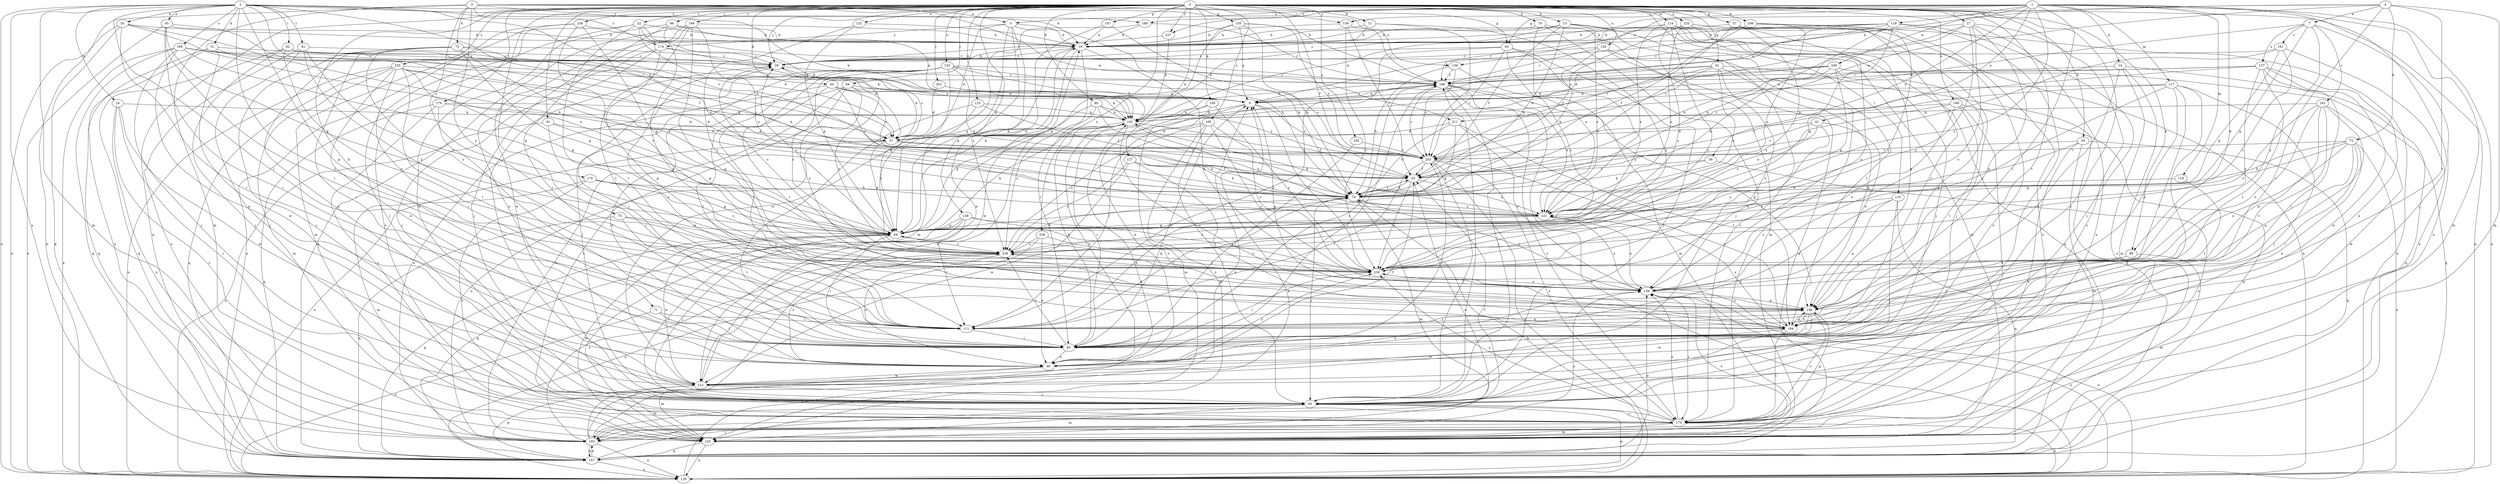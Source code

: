 strict digraph  {
0;
1;
2;
3;
4;
5;
7;
9;
11;
13;
14;
16;
18;
22;
27;
28;
29;
31;
35;
37;
39;
41;
45;
46;
55;
57;
61;
63;
64;
65;
70;
71;
72;
73;
74;
75;
80;
81;
82;
83;
84;
86;
91;
93;
98;
102;
110;
111;
114;
117;
118;
119;
120;
125;
126;
127;
129;
132;
133;
136;
137;
138;
139;
140;
147;
148;
155;
157;
159;
161;
163;
166;
168;
169;
170;
174;
175;
179;
184;
189;
192;
193;
195;
199;
201;
203;
206;
209;
211;
212;
220;
221;
227;
230;
234;
235;
238;
239;
0 -> 11  [label=b];
0 -> 13  [label=b];
0 -> 22  [label=c];
0 -> 27  [label=c];
0 -> 28  [label=c];
0 -> 29  [label=d];
0 -> 55  [label=f];
0 -> 57  [label=g];
0 -> 61  [label=g];
0 -> 65  [label=h];
0 -> 70  [label=h];
0 -> 71  [label=h];
0 -> 75  [label=i];
0 -> 80  [label=i];
0 -> 84  [label=j];
0 -> 86  [label=j];
0 -> 91  [label=j];
0 -> 93  [label=j];
0 -> 98  [label=k];
0 -> 110  [label=l];
0 -> 114  [label=m];
0 -> 125  [label=n];
0 -> 126  [label=n];
0 -> 127  [label=n];
0 -> 129  [label=n];
0 -> 132  [label=o];
0 -> 133  [label=o];
0 -> 139  [label=p];
0 -> 140  [label=p];
0 -> 147  [label=p];
0 -> 155  [label=q];
0 -> 157  [label=q];
0 -> 179  [label=t];
0 -> 184  [label=t];
0 -> 189  [label=u];
0 -> 192  [label=u];
0 -> 195  [label=v];
0 -> 199  [label=v];
0 -> 201  [label=v];
0 -> 206  [label=w];
0 -> 220  [label=x];
0 -> 227  [label=y];
0 -> 234  [label=z];
0 -> 235  [label=z];
0 -> 238  [label=z];
1 -> 5  [label=a];
1 -> 14  [label=b];
1 -> 39  [label=e];
1 -> 41  [label=e];
1 -> 63  [label=g];
1 -> 93  [label=j];
1 -> 98  [label=k];
1 -> 102  [label=k];
1 -> 111  [label=l];
1 -> 117  [label=m];
1 -> 118  [label=m];
1 -> 119  [label=m];
1 -> 120  [label=m];
1 -> 129  [label=n];
1 -> 159  [label=r];
1 -> 168  [label=s];
1 -> 209  [label=w];
1 -> 227  [label=y];
1 -> 239  [label=z];
2 -> 16  [label=b];
2 -> 18  [label=b];
2 -> 31  [label=d];
2 -> 35  [label=d];
2 -> 37  [label=d];
2 -> 45  [label=e];
2 -> 81  [label=i];
2 -> 82  [label=i];
2 -> 111  [label=l];
2 -> 120  [label=m];
2 -> 129  [label=n];
2 -> 136  [label=o];
2 -> 148  [label=p];
2 -> 168  [label=s];
2 -> 169  [label=s];
2 -> 184  [label=t];
2 -> 193  [label=u];
2 -> 203  [label=v];
2 -> 221  [label=x];
3 -> 5  [label=a];
3 -> 63  [label=g];
3 -> 72  [label=h];
3 -> 102  [label=k];
3 -> 120  [label=m];
3 -> 129  [label=n];
3 -> 159  [label=r];
3 -> 170  [label=s];
3 -> 174  [label=s];
3 -> 211  [label=w];
3 -> 230  [label=y];
4 -> 7  [label=a];
4 -> 9  [label=a];
4 -> 73  [label=h];
4 -> 83  [label=i];
4 -> 120  [label=m];
4 -> 136  [label=o];
4 -> 184  [label=t];
4 -> 211  [label=w];
5 -> 18  [label=b];
5 -> 37  [label=d];
5 -> 64  [label=g];
5 -> 74  [label=h];
5 -> 120  [label=m];
5 -> 174  [label=s];
5 -> 212  [label=w];
7 -> 64  [label=g];
7 -> 102  [label=k];
7 -> 137  [label=o];
7 -> 161  [label=r];
7 -> 163  [label=r];
7 -> 193  [label=u];
7 -> 230  [label=y];
9 -> 102  [label=k];
9 -> 111  [label=l];
9 -> 166  [label=r];
9 -> 203  [label=v];
9 -> 230  [label=y];
11 -> 18  [label=b];
11 -> 28  [label=c];
11 -> 203  [label=v];
11 -> 230  [label=y];
13 -> 18  [label=b];
13 -> 55  [label=f];
13 -> 74  [label=h];
13 -> 102  [label=k];
13 -> 175  [label=s];
13 -> 184  [label=t];
13 -> 221  [label=x];
14 -> 83  [label=i];
14 -> 120  [label=m];
14 -> 157  [label=q];
14 -> 166  [label=r];
14 -> 193  [label=u];
16 -> 93  [label=j];
16 -> 102  [label=k];
16 -> 175  [label=s];
16 -> 193  [label=u];
16 -> 212  [label=w];
18 -> 28  [label=c];
18 -> 64  [label=g];
18 -> 83  [label=i];
18 -> 138  [label=o];
18 -> 212  [label=w];
22 -> 18  [label=b];
22 -> 37  [label=d];
22 -> 93  [label=j];
22 -> 102  [label=k];
22 -> 120  [label=m];
22 -> 166  [label=r];
22 -> 184  [label=t];
27 -> 18  [label=b];
27 -> 74  [label=h];
27 -> 138  [label=o];
27 -> 148  [label=p];
27 -> 175  [label=s];
27 -> 193  [label=u];
27 -> 203  [label=v];
27 -> 230  [label=y];
28 -> 18  [label=b];
28 -> 37  [label=d];
28 -> 166  [label=r];
29 -> 120  [label=m];
29 -> 157  [label=q];
29 -> 175  [label=s];
29 -> 203  [label=v];
29 -> 230  [label=y];
31 -> 28  [label=c];
31 -> 74  [label=h];
31 -> 157  [label=q];
31 -> 193  [label=u];
31 -> 212  [label=w];
35 -> 18  [label=b];
35 -> 74  [label=h];
35 -> 83  [label=i];
35 -> 129  [label=n];
35 -> 157  [label=q];
35 -> 221  [label=x];
37 -> 28  [label=c];
37 -> 64  [label=g];
37 -> 74  [label=h];
37 -> 102  [label=k];
37 -> 129  [label=n];
37 -> 193  [label=u];
37 -> 203  [label=v];
39 -> 55  [label=f];
39 -> 74  [label=h];
39 -> 175  [label=s];
41 -> 37  [label=d];
41 -> 138  [label=o];
41 -> 203  [label=v];
41 -> 221  [label=x];
41 -> 230  [label=y];
45 -> 18  [label=b];
45 -> 55  [label=f];
45 -> 64  [label=g];
45 -> 83  [label=i];
45 -> 111  [label=l];
45 -> 129  [label=n];
46 -> 55  [label=f];
46 -> 120  [label=m];
46 -> 166  [label=r];
46 -> 203  [label=v];
46 -> 212  [label=w];
46 -> 230  [label=y];
46 -> 239  [label=z];
55 -> 74  [label=h];
55 -> 193  [label=u];
55 -> 221  [label=x];
55 -> 230  [label=y];
57 -> 18  [label=b];
57 -> 55  [label=f];
57 -> 138  [label=o];
57 -> 184  [label=t];
57 -> 193  [label=u];
57 -> 230  [label=y];
61 -> 37  [label=d];
61 -> 74  [label=h];
61 -> 102  [label=k];
61 -> 138  [label=o];
61 -> 148  [label=p];
61 -> 157  [label=q];
61 -> 166  [label=r];
61 -> 221  [label=x];
63 -> 28  [label=c];
63 -> 93  [label=j];
63 -> 111  [label=l];
63 -> 203  [label=v];
63 -> 230  [label=y];
63 -> 239  [label=z];
64 -> 18  [label=b];
64 -> 28  [label=c];
64 -> 83  [label=i];
64 -> 93  [label=j];
64 -> 102  [label=k];
64 -> 120  [label=m];
64 -> 212  [label=w];
64 -> 239  [label=z];
65 -> 9  [label=a];
65 -> 55  [label=f];
65 -> 102  [label=k];
65 -> 111  [label=l];
65 -> 193  [label=u];
65 -> 203  [label=v];
70 -> 18  [label=b];
70 -> 93  [label=j];
70 -> 120  [label=m];
70 -> 221  [label=x];
71 -> 83  [label=i];
71 -> 111  [label=l];
71 -> 129  [label=n];
72 -> 28  [label=c];
72 -> 46  [label=e];
72 -> 64  [label=g];
72 -> 74  [label=h];
72 -> 83  [label=i];
72 -> 93  [label=j];
72 -> 221  [label=x];
72 -> 230  [label=y];
73 -> 46  [label=e];
73 -> 64  [label=g];
73 -> 74  [label=h];
73 -> 83  [label=i];
73 -> 129  [label=n];
73 -> 138  [label=o];
73 -> 148  [label=p];
73 -> 203  [label=v];
74 -> 55  [label=f];
74 -> 93  [label=j];
74 -> 111  [label=l];
74 -> 120  [label=m];
74 -> 138  [label=o];
74 -> 221  [label=x];
75 -> 64  [label=g];
75 -> 111  [label=l];
75 -> 157  [label=q];
75 -> 230  [label=y];
80 -> 64  [label=g];
80 -> 74  [label=h];
80 -> 102  [label=k];
80 -> 203  [label=v];
80 -> 239  [label=z];
81 -> 28  [label=c];
81 -> 93  [label=j];
81 -> 193  [label=u];
81 -> 230  [label=y];
81 -> 239  [label=z];
82 -> 9  [label=a];
82 -> 28  [label=c];
82 -> 37  [label=d];
82 -> 93  [label=j];
82 -> 138  [label=o];
82 -> 157  [label=q];
83 -> 9  [label=a];
83 -> 46  [label=e];
83 -> 102  [label=k];
83 -> 166  [label=r];
83 -> 239  [label=z];
84 -> 9  [label=a];
84 -> 46  [label=e];
84 -> 175  [label=s];
84 -> 193  [label=u];
84 -> 230  [label=y];
84 -> 239  [label=z];
86 -> 9  [label=a];
86 -> 18  [label=b];
86 -> 83  [label=i];
86 -> 148  [label=p];
86 -> 212  [label=w];
91 -> 37  [label=d];
91 -> 64  [label=g];
91 -> 111  [label=l];
91 -> 129  [label=n];
93 -> 28  [label=c];
93 -> 120  [label=m];
93 -> 129  [label=n];
93 -> 166  [label=r];
93 -> 175  [label=s];
98 -> 120  [label=m];
98 -> 184  [label=t];
98 -> 230  [label=y];
102 -> 37  [label=d];
102 -> 46  [label=e];
102 -> 55  [label=f];
102 -> 83  [label=i];
102 -> 184  [label=t];
102 -> 221  [label=x];
110 -> 46  [label=e];
110 -> 93  [label=j];
110 -> 148  [label=p];
110 -> 157  [label=q];
110 -> 221  [label=x];
111 -> 28  [label=c];
111 -> 74  [label=h];
111 -> 83  [label=i];
111 -> 148  [label=p];
114 -> 18  [label=b];
114 -> 93  [label=j];
114 -> 120  [label=m];
114 -> 129  [label=n];
114 -> 157  [label=q];
114 -> 221  [label=x];
114 -> 230  [label=y];
114 -> 239  [label=z];
117 -> 9  [label=a];
117 -> 55  [label=f];
117 -> 93  [label=j];
117 -> 111  [label=l];
117 -> 148  [label=p];
117 -> 184  [label=t];
117 -> 230  [label=y];
118 -> 74  [label=h];
118 -> 184  [label=t];
119 -> 9  [label=a];
119 -> 18  [label=b];
119 -> 37  [label=d];
119 -> 64  [label=g];
119 -> 74  [label=h];
119 -> 83  [label=i];
119 -> 93  [label=j];
119 -> 166  [label=r];
120 -> 129  [label=n];
120 -> 138  [label=o];
120 -> 157  [label=q];
125 -> 55  [label=f];
125 -> 83  [label=i];
125 -> 102  [label=k];
125 -> 239  [label=z];
126 -> 28  [label=c];
126 -> 74  [label=h];
126 -> 157  [label=q];
126 -> 166  [label=r];
126 -> 175  [label=s];
127 -> 55  [label=f];
127 -> 74  [label=h];
127 -> 184  [label=t];
127 -> 212  [label=w];
127 -> 239  [label=z];
129 -> 9  [label=a];
129 -> 74  [label=h];
129 -> 138  [label=o];
132 -> 18  [label=b];
132 -> 64  [label=g];
132 -> 230  [label=y];
133 -> 64  [label=g];
133 -> 74  [label=h];
133 -> 83  [label=i];
133 -> 93  [label=j];
133 -> 102  [label=k];
133 -> 111  [label=l];
133 -> 166  [label=r];
133 -> 184  [label=t];
133 -> 203  [label=v];
133 -> 239  [label=z];
136 -> 74  [label=h];
136 -> 120  [label=m];
136 -> 166  [label=r];
136 -> 203  [label=v];
137 -> 9  [label=a];
137 -> 46  [label=e];
137 -> 83  [label=i];
137 -> 111  [label=l];
137 -> 166  [label=r];
137 -> 203  [label=v];
137 -> 212  [label=w];
137 -> 230  [label=y];
138 -> 129  [label=n];
138 -> 148  [label=p];
138 -> 175  [label=s];
138 -> 193  [label=u];
138 -> 221  [label=x];
138 -> 239  [label=z];
139 -> 64  [label=g];
139 -> 111  [label=l];
139 -> 138  [label=o];
139 -> 157  [label=q];
139 -> 175  [label=s];
139 -> 230  [label=y];
140 -> 46  [label=e];
140 -> 102  [label=k];
140 -> 120  [label=m];
140 -> 230  [label=y];
147 -> 18  [label=b];
147 -> 74  [label=h];
147 -> 239  [label=z];
148 -> 9  [label=a];
148 -> 83  [label=i];
148 -> 111  [label=l];
148 -> 175  [label=s];
148 -> 184  [label=t];
148 -> 212  [label=w];
155 -> 9  [label=a];
155 -> 18  [label=b];
155 -> 64  [label=g];
155 -> 74  [label=h];
155 -> 166  [label=r];
155 -> 203  [label=v];
157 -> 64  [label=g];
157 -> 93  [label=j];
157 -> 129  [label=n];
157 -> 138  [label=o];
157 -> 193  [label=u];
159 -> 18  [label=b];
159 -> 55  [label=f];
159 -> 166  [label=r];
159 -> 230  [label=y];
161 -> 28  [label=c];
161 -> 55  [label=f];
161 -> 64  [label=g];
161 -> 193  [label=u];
161 -> 239  [label=z];
163 -> 83  [label=i];
163 -> 102  [label=k];
163 -> 138  [label=o];
163 -> 148  [label=p];
163 -> 184  [label=t];
163 -> 212  [label=w];
163 -> 239  [label=z];
166 -> 9  [label=a];
166 -> 93  [label=j];
166 -> 129  [label=n];
166 -> 148  [label=p];
166 -> 175  [label=s];
166 -> 203  [label=v];
166 -> 221  [label=x];
168 -> 18  [label=b];
168 -> 166  [label=r];
168 -> 212  [label=w];
169 -> 9  [label=a];
169 -> 28  [label=c];
169 -> 46  [label=e];
169 -> 64  [label=g];
169 -> 93  [label=j];
169 -> 102  [label=k];
169 -> 129  [label=n];
169 -> 157  [label=q];
170 -> 64  [label=g];
170 -> 74  [label=h];
170 -> 120  [label=m];
170 -> 175  [label=s];
170 -> 239  [label=z];
174 -> 28  [label=c];
174 -> 37  [label=d];
174 -> 46  [label=e];
174 -> 93  [label=j];
174 -> 148  [label=p];
175 -> 93  [label=j];
175 -> 120  [label=m];
175 -> 129  [label=n];
175 -> 138  [label=o];
175 -> 148  [label=p];
175 -> 193  [label=u];
175 -> 230  [label=y];
179 -> 37  [label=d];
179 -> 83  [label=i];
179 -> 102  [label=k];
179 -> 157  [label=q];
179 -> 175  [label=s];
184 -> 148  [label=p];
184 -> 175  [label=s];
184 -> 212  [label=w];
184 -> 221  [label=x];
184 -> 230  [label=y];
189 -> 102  [label=k];
189 -> 138  [label=o];
189 -> 157  [label=q];
189 -> 175  [label=s];
189 -> 184  [label=t];
189 -> 221  [label=x];
192 -> 83  [label=i];
192 -> 203  [label=v];
193 -> 9  [label=a];
193 -> 18  [label=b];
193 -> 55  [label=f];
193 -> 102  [label=k];
193 -> 129  [label=n];
193 -> 157  [label=q];
193 -> 239  [label=z];
195 -> 37  [label=d];
195 -> 93  [label=j];
195 -> 120  [label=m];
195 -> 138  [label=o];
195 -> 230  [label=y];
195 -> 239  [label=z];
199 -> 18  [label=b];
199 -> 93  [label=j];
199 -> 111  [label=l];
199 -> 148  [label=p];
199 -> 157  [label=q];
199 -> 212  [label=w];
199 -> 221  [label=x];
201 -> 9  [label=a];
201 -> 37  [label=d];
203 -> 55  [label=f];
203 -> 93  [label=j];
203 -> 111  [label=l];
203 -> 129  [label=n];
203 -> 175  [label=s];
203 -> 184  [label=t];
206 -> 18  [label=b];
206 -> 129  [label=n];
206 -> 166  [label=r];
206 -> 203  [label=v];
206 -> 221  [label=x];
206 -> 230  [label=y];
209 -> 9  [label=a];
209 -> 64  [label=g];
209 -> 74  [label=h];
209 -> 102  [label=k];
209 -> 148  [label=p];
209 -> 157  [label=q];
209 -> 166  [label=r];
211 -> 37  [label=d];
211 -> 64  [label=g];
211 -> 74  [label=h];
211 -> 138  [label=o];
211 -> 184  [label=t];
212 -> 93  [label=j];
212 -> 120  [label=m];
212 -> 138  [label=o];
212 -> 157  [label=q];
212 -> 239  [label=z];
220 -> 18  [label=b];
220 -> 55  [label=f];
220 -> 93  [label=j];
220 -> 148  [label=p];
220 -> 175  [label=s];
220 -> 221  [label=x];
221 -> 64  [label=g];
221 -> 102  [label=k];
221 -> 138  [label=o];
221 -> 239  [label=z];
227 -> 28  [label=c];
227 -> 102  [label=k];
230 -> 64  [label=g];
230 -> 83  [label=i];
230 -> 138  [label=o];
234 -> 18  [label=b];
234 -> 64  [label=g];
234 -> 129  [label=n];
234 -> 175  [label=s];
234 -> 239  [label=z];
235 -> 46  [label=e];
235 -> 64  [label=g];
235 -> 74  [label=h];
235 -> 83  [label=i];
235 -> 111  [label=l];
235 -> 120  [label=m];
235 -> 129  [label=n];
235 -> 157  [label=q];
235 -> 166  [label=r];
235 -> 203  [label=v];
238 -> 46  [label=e];
238 -> 129  [label=n];
238 -> 230  [label=y];
238 -> 239  [label=z];
239 -> 28  [label=c];
239 -> 46  [label=e];
239 -> 74  [label=h];
239 -> 230  [label=y];
}
